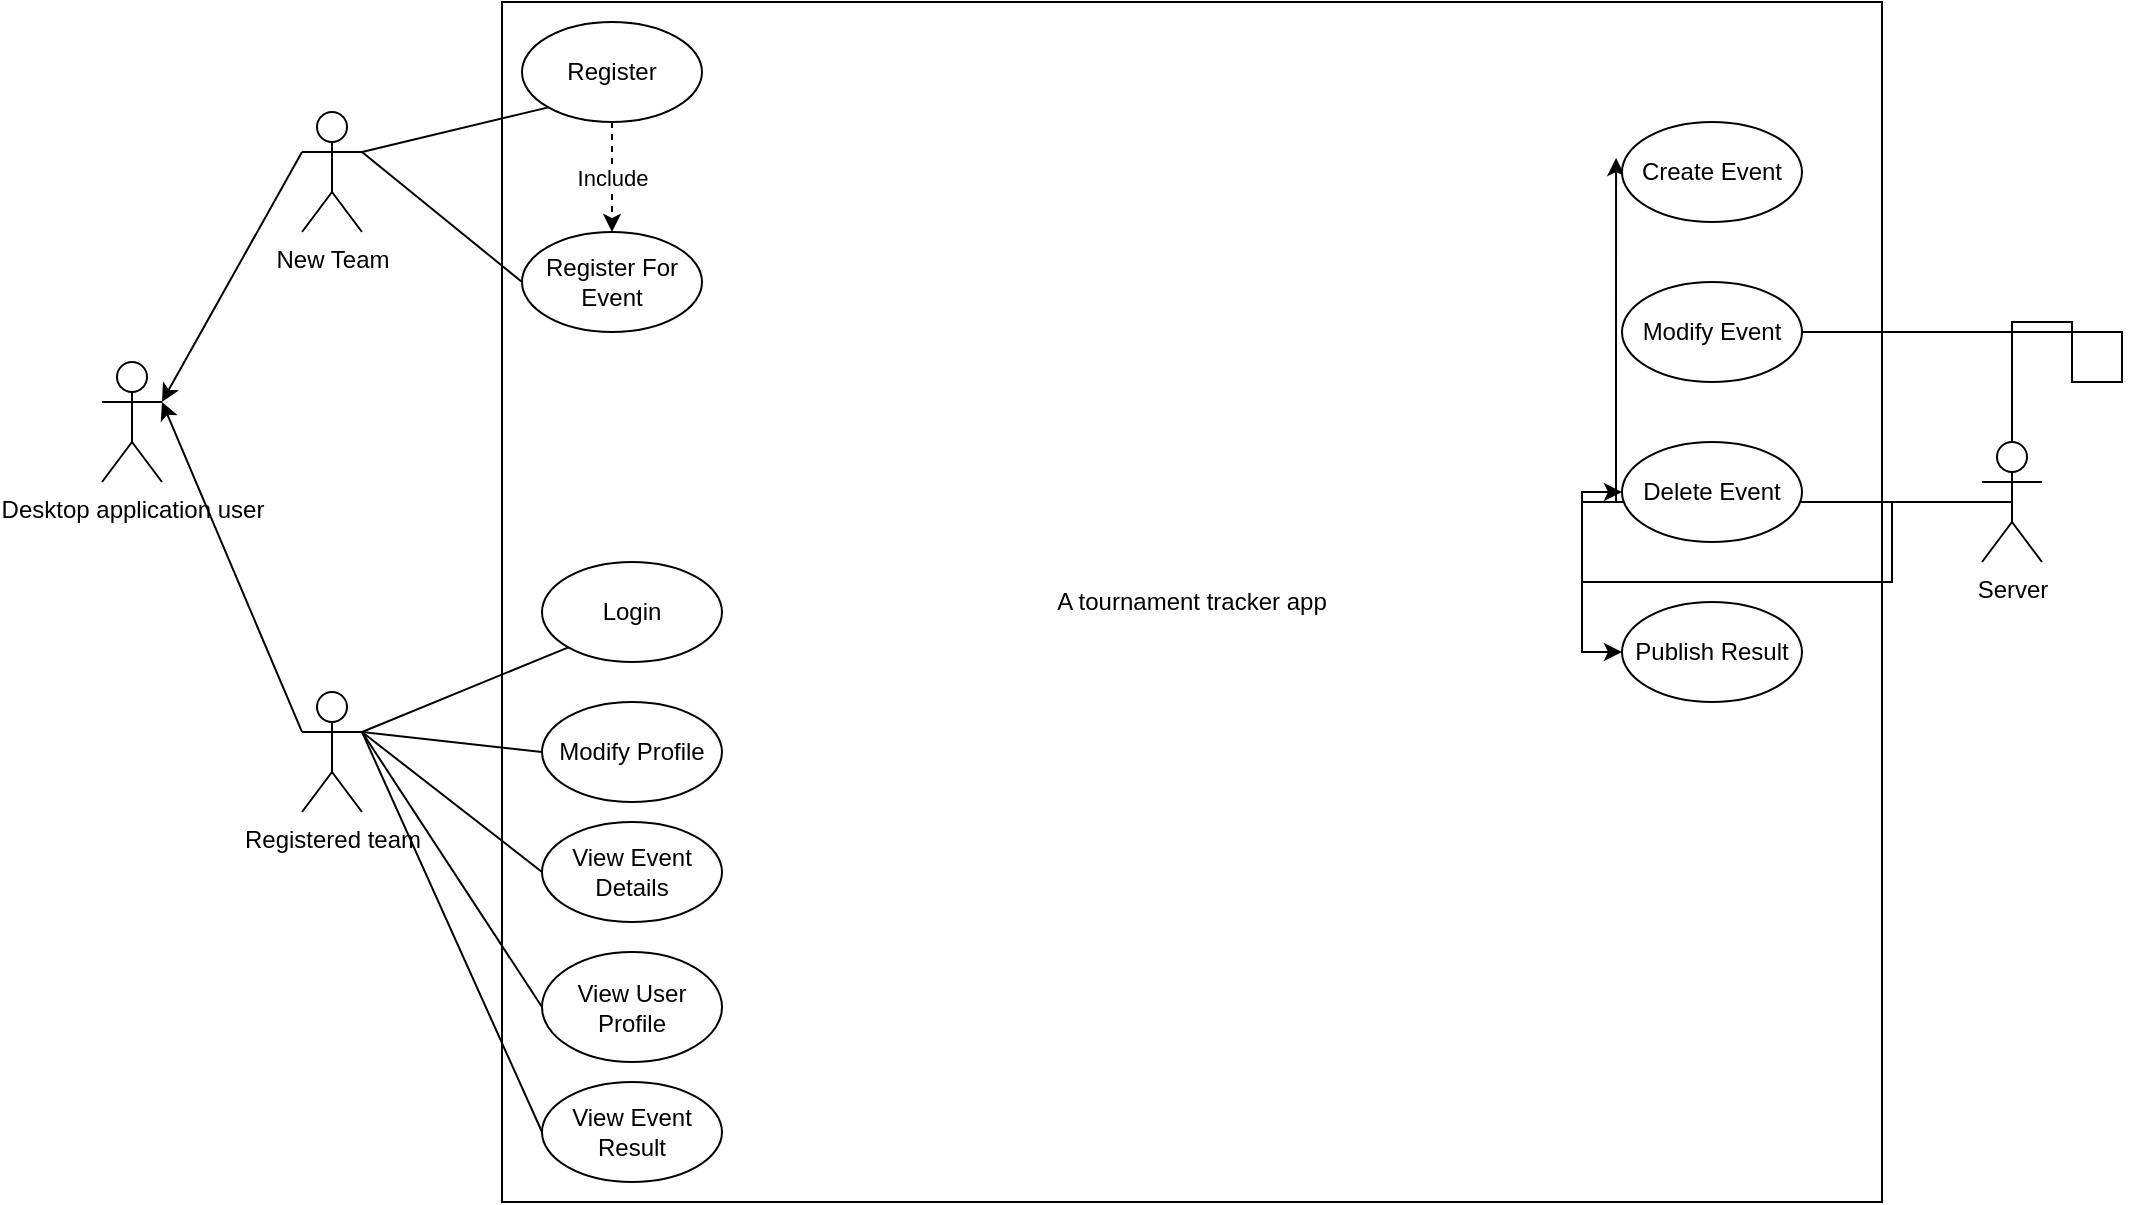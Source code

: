 <mxfile version="21.1.5" type="github">
  <diagram name="Page-1" id="V0nB80aiZzJpeDaO8OGJ">
    <mxGraphModel dx="1900" dy="659" grid="1" gridSize="10" guides="1" tooltips="1" connect="1" arrows="1" fold="1" page="1" pageScale="1" pageWidth="850" pageHeight="1100" math="0" shadow="0">
      <root>
        <mxCell id="0" />
        <mxCell id="1" parent="0" />
        <mxCell id="yOGoXe4YUVA9wJELyfMM-3" value="A tournament tracker app" style="rounded=0;whiteSpace=wrap;html=1;" vertex="1" parent="1">
          <mxGeometry x="70" y="20" width="690" height="600" as="geometry" />
        </mxCell>
        <mxCell id="Or5rSA4idkpQnBIdo2xL-8" style="edgeStyle=orthogonalEdgeStyle;rounded=0;orthogonalLoop=1;jettySize=auto;html=1;exitX=0.5;exitY=0.5;exitDx=0;exitDy=0;exitPerimeter=0;entryX=-0.033;entryY=0.36;entryDx=0;entryDy=0;entryPerimeter=0;" parent="1" source="Or5rSA4idkpQnBIdo2xL-1" target="Or5rSA4idkpQnBIdo2xL-4" edge="1">
          <mxGeometry relative="1" as="geometry" />
        </mxCell>
        <mxCell id="Or5rSA4idkpQnBIdo2xL-9" style="edgeStyle=orthogonalEdgeStyle;rounded=0;orthogonalLoop=1;jettySize=auto;html=1;exitX=0.5;exitY=0.5;exitDx=0;exitDy=0;exitPerimeter=0;entryX=0;entryY=0.5;entryDx=0;entryDy=0;" parent="1" source="Or5rSA4idkpQnBIdo2xL-1" target="Or5rSA4idkpQnBIdo2xL-5" edge="1">
          <mxGeometry relative="1" as="geometry">
            <Array as="points">
              <mxPoint x="855" y="180" />
              <mxPoint x="855" y="210" />
              <mxPoint x="880" y="210" />
            </Array>
          </mxGeometry>
        </mxCell>
        <mxCell id="Or5rSA4idkpQnBIdo2xL-10" style="edgeStyle=orthogonalEdgeStyle;rounded=0;orthogonalLoop=1;jettySize=auto;html=1;exitX=0.5;exitY=0.5;exitDx=0;exitDy=0;exitPerimeter=0;entryX=0;entryY=0.5;entryDx=0;entryDy=0;" parent="1" source="Or5rSA4idkpQnBIdo2xL-1" target="Or5rSA4idkpQnBIdo2xL-6" edge="1">
          <mxGeometry relative="1" as="geometry" />
        </mxCell>
        <mxCell id="Or5rSA4idkpQnBIdo2xL-11" style="edgeStyle=orthogonalEdgeStyle;rounded=0;orthogonalLoop=1;jettySize=auto;html=1;exitX=0.5;exitY=0.5;exitDx=0;exitDy=0;exitPerimeter=0;entryX=0;entryY=0.5;entryDx=0;entryDy=0;" parent="1" source="Or5rSA4idkpQnBIdo2xL-1" target="Or5rSA4idkpQnBIdo2xL-7" edge="1">
          <mxGeometry relative="1" as="geometry" />
        </mxCell>
        <mxCell id="Or5rSA4idkpQnBIdo2xL-1" value="Server&lt;br&gt;" style="shape=umlActor;verticalLabelPosition=bottom;verticalAlign=top;html=1;" parent="1" vertex="1">
          <mxGeometry x="810" y="240" width="30" height="60" as="geometry" />
        </mxCell>
        <mxCell id="Or5rSA4idkpQnBIdo2xL-3" value="New Team" style="shape=umlActor;verticalLabelPosition=bottom;verticalAlign=top;html=1;" parent="1" vertex="1">
          <mxGeometry x="-30" y="75" width="30" height="60" as="geometry" />
        </mxCell>
        <mxCell id="Or5rSA4idkpQnBIdo2xL-4" value="Create Event" style="ellipse;whiteSpace=wrap;html=1;" parent="1" vertex="1">
          <mxGeometry x="630" y="80" width="90" height="50" as="geometry" />
        </mxCell>
        <mxCell id="Or5rSA4idkpQnBIdo2xL-5" value="Modify Event" style="ellipse;whiteSpace=wrap;html=1;" parent="1" vertex="1">
          <mxGeometry x="630" y="160" width="90" height="50" as="geometry" />
        </mxCell>
        <mxCell id="Or5rSA4idkpQnBIdo2xL-6" value="Delete Event" style="ellipse;whiteSpace=wrap;html=1;" parent="1" vertex="1">
          <mxGeometry x="630" y="240" width="90" height="50" as="geometry" />
        </mxCell>
        <mxCell id="Or5rSA4idkpQnBIdo2xL-7" value="Publish Result" style="ellipse;whiteSpace=wrap;html=1;" parent="1" vertex="1">
          <mxGeometry x="630" y="320" width="90" height="50" as="geometry" />
        </mxCell>
        <mxCell id="Or5rSA4idkpQnBIdo2xL-23" value="Register" style="ellipse;whiteSpace=wrap;html=1;" parent="1" vertex="1">
          <mxGeometry x="80" y="30" width="90" height="50" as="geometry" />
        </mxCell>
        <mxCell id="Or5rSA4idkpQnBIdo2xL-25" value="Register For Event" style="ellipse;whiteSpace=wrap;html=1;" parent="1" vertex="1">
          <mxGeometry x="80" y="135" width="90" height="50" as="geometry" />
        </mxCell>
        <mxCell id="Or5rSA4idkpQnBIdo2xL-26" value="Modify Profile" style="ellipse;whiteSpace=wrap;html=1;" parent="1" vertex="1">
          <mxGeometry x="90" y="370" width="90" height="50" as="geometry" />
        </mxCell>
        <mxCell id="Or5rSA4idkpQnBIdo2xL-27" value="View Event Details" style="ellipse;whiteSpace=wrap;html=1;" parent="1" vertex="1">
          <mxGeometry x="90" y="430" width="90" height="50" as="geometry" />
        </mxCell>
        <mxCell id="Or5rSA4idkpQnBIdo2xL-28" value="View User Profile" style="ellipse;whiteSpace=wrap;html=1;" parent="1" vertex="1">
          <mxGeometry x="90" y="495" width="90" height="55" as="geometry" />
        </mxCell>
        <mxCell id="Or5rSA4idkpQnBIdo2xL-29" value="View Event Result" style="ellipse;whiteSpace=wrap;html=1;" parent="1" vertex="1">
          <mxGeometry x="90" y="560" width="90" height="50" as="geometry" />
        </mxCell>
        <mxCell id="yOGoXe4YUVA9wJELyfMM-9" value="" style="endArrow=classic;html=1;rounded=0;dashed=1;entryX=0.5;entryY=0;entryDx=0;entryDy=0;" edge="1" parent="1" source="Or5rSA4idkpQnBIdo2xL-23" target="Or5rSA4idkpQnBIdo2xL-25">
          <mxGeometry relative="1" as="geometry">
            <mxPoint x="180" y="90" as="sourcePoint" />
            <mxPoint x="125" y="130" as="targetPoint" />
          </mxGeometry>
        </mxCell>
        <mxCell id="yOGoXe4YUVA9wJELyfMM-10" value="Include&lt;br&gt;" style="edgeLabel;resizable=0;html=1;align=center;verticalAlign=middle;" connectable="0" vertex="1" parent="yOGoXe4YUVA9wJELyfMM-9">
          <mxGeometry relative="1" as="geometry" />
        </mxCell>
        <mxCell id="yOGoXe4YUVA9wJELyfMM-16" value="Login" style="ellipse;whiteSpace=wrap;html=1;" vertex="1" parent="1">
          <mxGeometry x="90" y="300" width="90" height="50" as="geometry" />
        </mxCell>
        <mxCell id="yOGoXe4YUVA9wJELyfMM-17" value="Registered team" style="shape=umlActor;verticalLabelPosition=bottom;verticalAlign=top;html=1;outlineConnect=0;" vertex="1" parent="1">
          <mxGeometry x="-30" y="365" width="30" height="60" as="geometry" />
        </mxCell>
        <mxCell id="yOGoXe4YUVA9wJELyfMM-26" value="Desktop application user&lt;br&gt;" style="shape=umlActor;verticalLabelPosition=bottom;verticalAlign=top;html=1;outlineConnect=0;" vertex="1" parent="1">
          <mxGeometry x="-130" y="200" width="30" height="60" as="geometry" />
        </mxCell>
        <mxCell id="yOGoXe4YUVA9wJELyfMM-45" value="" style="endArrow=none;html=1;rounded=0;exitX=1;exitY=0.333;exitDx=0;exitDy=0;exitPerimeter=0;entryX=0;entryY=1;entryDx=0;entryDy=0;" edge="1" parent="1" source="yOGoXe4YUVA9wJELyfMM-17" target="yOGoXe4YUVA9wJELyfMM-16">
          <mxGeometry width="50" height="50" relative="1" as="geometry">
            <mxPoint x="210" y="310" as="sourcePoint" />
            <mxPoint x="260" y="260" as="targetPoint" />
          </mxGeometry>
        </mxCell>
        <mxCell id="yOGoXe4YUVA9wJELyfMM-46" value="" style="endArrow=none;html=1;rounded=0;exitX=1;exitY=0.333;exitDx=0;exitDy=0;exitPerimeter=0;entryX=0;entryY=0.5;entryDx=0;entryDy=0;" edge="1" parent="1" source="yOGoXe4YUVA9wJELyfMM-17" target="Or5rSA4idkpQnBIdo2xL-26">
          <mxGeometry width="50" height="50" relative="1" as="geometry">
            <mxPoint x="10" y="395" as="sourcePoint" />
            <mxPoint x="113" y="353" as="targetPoint" />
          </mxGeometry>
        </mxCell>
        <mxCell id="yOGoXe4YUVA9wJELyfMM-47" value="" style="endArrow=none;html=1;rounded=0;entryX=0;entryY=0.5;entryDx=0;entryDy=0;exitX=1;exitY=0.333;exitDx=0;exitDy=0;exitPerimeter=0;" edge="1" parent="1" source="yOGoXe4YUVA9wJELyfMM-17" target="Or5rSA4idkpQnBIdo2xL-27">
          <mxGeometry width="50" height="50" relative="1" as="geometry">
            <mxPoint x="-60" y="495" as="sourcePoint" />
            <mxPoint x="53" y="468" as="targetPoint" />
          </mxGeometry>
        </mxCell>
        <mxCell id="yOGoXe4YUVA9wJELyfMM-48" value="" style="endArrow=none;html=1;rounded=0;exitX=1;exitY=0.333;exitDx=0;exitDy=0;exitPerimeter=0;entryX=0;entryY=0.5;entryDx=0;entryDy=0;" edge="1" parent="1" source="yOGoXe4YUVA9wJELyfMM-17" target="Or5rSA4idkpQnBIdo2xL-28">
          <mxGeometry width="50" height="50" relative="1" as="geometry">
            <mxPoint x="30" y="415" as="sourcePoint" />
            <mxPoint x="133" y="373" as="targetPoint" />
          </mxGeometry>
        </mxCell>
        <mxCell id="yOGoXe4YUVA9wJELyfMM-49" value="" style="endArrow=none;html=1;rounded=0;exitX=1;exitY=0.333;exitDx=0;exitDy=0;exitPerimeter=0;entryX=0;entryY=0.5;entryDx=0;entryDy=0;" edge="1" parent="1" source="yOGoXe4YUVA9wJELyfMM-17" target="Or5rSA4idkpQnBIdo2xL-29">
          <mxGeometry width="50" height="50" relative="1" as="geometry">
            <mxPoint x="40" y="425" as="sourcePoint" />
            <mxPoint x="143" y="383" as="targetPoint" />
          </mxGeometry>
        </mxCell>
        <mxCell id="yOGoXe4YUVA9wJELyfMM-50" value="" style="endArrow=none;html=1;rounded=0;exitX=1;exitY=0.333;exitDx=0;exitDy=0;exitPerimeter=0;entryX=0;entryY=1;entryDx=0;entryDy=0;" edge="1" parent="1" source="Or5rSA4idkpQnBIdo2xL-3" target="Or5rSA4idkpQnBIdo2xL-23">
          <mxGeometry width="50" height="50" relative="1" as="geometry">
            <mxPoint x="210" y="310" as="sourcePoint" />
            <mxPoint x="260" y="260" as="targetPoint" />
          </mxGeometry>
        </mxCell>
        <mxCell id="yOGoXe4YUVA9wJELyfMM-51" value="" style="endArrow=none;html=1;rounded=0;exitX=1;exitY=0.333;exitDx=0;exitDy=0;exitPerimeter=0;entryX=0;entryY=0.5;entryDx=0;entryDy=0;" edge="1" parent="1" source="Or5rSA4idkpQnBIdo2xL-3" target="Or5rSA4idkpQnBIdo2xL-25">
          <mxGeometry width="50" height="50" relative="1" as="geometry">
            <mxPoint x="10" y="105" as="sourcePoint" />
            <mxPoint x="103" y="83" as="targetPoint" />
          </mxGeometry>
        </mxCell>
        <mxCell id="yOGoXe4YUVA9wJELyfMM-52" value="" style="endArrow=classic;html=1;rounded=0;entryX=1;entryY=0.333;entryDx=0;entryDy=0;entryPerimeter=0;exitX=0;exitY=0.333;exitDx=0;exitDy=0;exitPerimeter=0;" edge="1" parent="1" source="yOGoXe4YUVA9wJELyfMM-17" target="yOGoXe4YUVA9wJELyfMM-26">
          <mxGeometry width="50" height="50" relative="1" as="geometry">
            <mxPoint x="210" y="310" as="sourcePoint" />
            <mxPoint x="260" y="260" as="targetPoint" />
          </mxGeometry>
        </mxCell>
        <mxCell id="yOGoXe4YUVA9wJELyfMM-53" value="" style="endArrow=classic;html=1;rounded=0;entryX=1;entryY=0.333;entryDx=0;entryDy=0;entryPerimeter=0;exitX=0;exitY=0.333;exitDx=0;exitDy=0;exitPerimeter=0;" edge="1" parent="1" source="Or5rSA4idkpQnBIdo2xL-3" target="yOGoXe4YUVA9wJELyfMM-26">
          <mxGeometry width="50" height="50" relative="1" as="geometry">
            <mxPoint x="210" y="310" as="sourcePoint" />
            <mxPoint x="260" y="260" as="targetPoint" />
          </mxGeometry>
        </mxCell>
      </root>
    </mxGraphModel>
  </diagram>
</mxfile>
